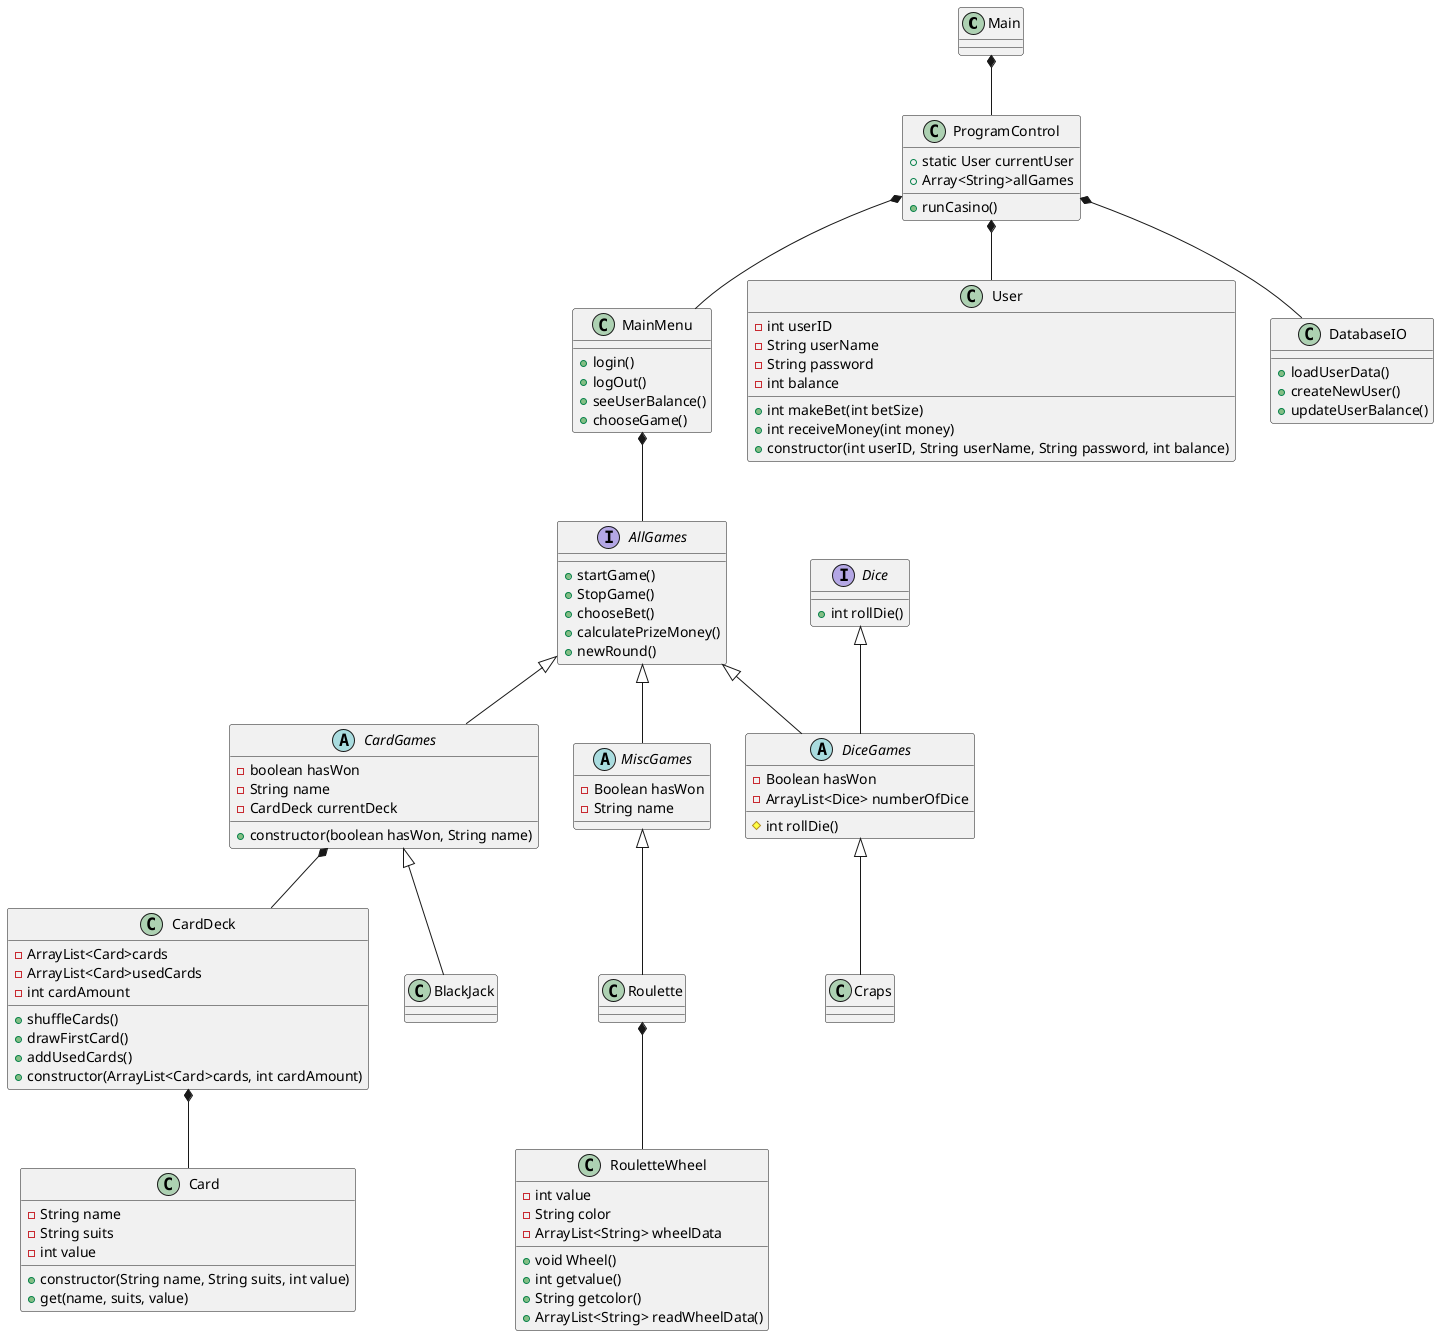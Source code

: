 @startuml

Main *-- ProgramControl
ProgramControl *-- MainMenu
ProgramControl *-- User
ProgramControl *-- DatabaseIO
MainMenu *-- AllGames
AllGames <|-- CardGames
CardGames *-- CardDeck
CardDeck *-- Card
AllGames <|-- DiceGames
Dice <|-- DiceGames
AllGames <|-- MiscGames
DiceGames <|-- Craps
MiscGames <|-- Roulette
CardGames <|-- BlackJack
Roulette *-- RouletteWheel

class Main
class User{

- int userID
- String userName
- String password
- int balance

+ int makeBet(int betSize)
+ int receiveMoney(int money)
+ constructor(int userID, String userName, String password, int balance)

}
class MainMenu{

+ login()
+ logOut()
+ seeUserBalance()
+ chooseGame()

}
class ProgramControl{

+ static User currentUser
+ Array<String>allGames
+ runCasino()



}

interface AllGames{

+ startGame()
+ StopGame()
+ chooseBet()
+ calculatePrizeMoney()
+ newRound()

}

Abstract class CardGames{

- boolean hasWon
- String name
- CardDeck currentDeck
+ constructor(boolean hasWon, String name)

}

class CardDeck{

- ArrayList<Card>cards
- ArrayList<Card>usedCards
- int cardAmount

+ shuffleCards()
+ drawFirstCard()
+ addUsedCards()
+ constructor(ArrayList<Card>cards, int cardAmount)

}

class Card{

- String name
- String suits
- int value

+ constructor(String name, String suits, int value)
+ get(name, suits, value)

}

interface Dice{
+ int rollDie()

}

Abstract Class DiceGames{
- Boolean hasWon
- ArrayList<Dice> numberOfDice
# int rollDie()

}

Class Craps{


}

Class Roulette{


}

Class BlackJack{


}

Abstract Class MiscGames{
- Boolean hasWon
- String name

}

class DatabaseIO{

+ loadUserData()
+ createNewUser()
+ updateUserBalance()

}

class RouletteWheel{
- int value
- String color
- ArrayList<String> wheelData
+ void Wheel()
+ int getvalue()
+ String getcolor()
+ ArrayList<String> readWheelData()

}


@enduml